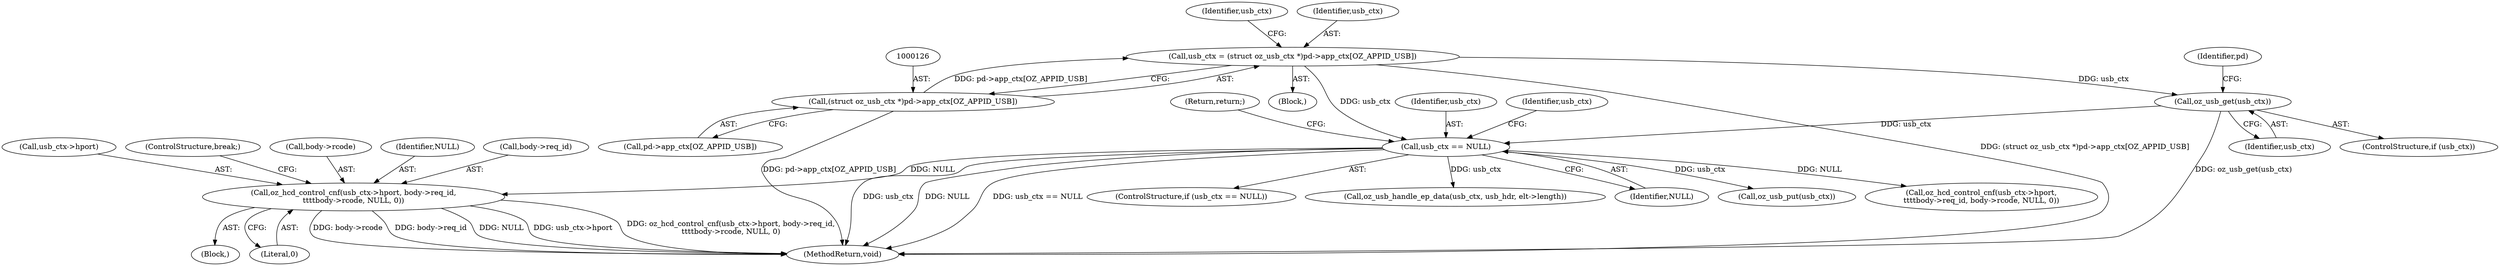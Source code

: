 digraph "0_linux_d114b9fe78c8d6fc6e70808c2092aa307c36dc8e@pointer" {
"1000260" [label="(Call,oz_hcd_control_cnf(usb_ctx->hport, body->req_id,\n\t\t\t\tbody->rcode, NULL, 0))"];
"1000144" [label="(Call,usb_ctx == NULL)"];
"1000134" [label="(Call,oz_usb_get(usb_ctx))"];
"1000123" [label="(Call,usb_ctx = (struct oz_usb_ctx *)pd->app_ctx[OZ_APPID_USB])"];
"1000125" [label="(Call,(struct oz_usb_ctx *)pd->app_ctx[OZ_APPID_USB])"];
"1000267" [label="(Call,body->rcode)"];
"1000147" [label="(Return,return;)"];
"1000335" [label="(MethodReturn,void)"];
"1000270" [label="(Identifier,NULL)"];
"1000264" [label="(Call,body->req_id)"];
"1000127" [label="(Call,pd->app_ctx[OZ_APPID_USB])"];
"1000123" [label="(Call,usb_ctx = (struct oz_usb_ctx *)pd->app_ctx[OZ_APPID_USB])"];
"1000145" [label="(Identifier,usb_ctx)"];
"1000134" [label="(Call,oz_usb_get(usb_ctx))"];
"1000133" [label="(Identifier,usb_ctx)"];
"1000143" [label="(ControlStructure,if (usb_ctx == NULL))"];
"1000325" [label="(Call,oz_usb_handle_ep_data(usb_ctx, usb_hdr, elt->length))"];
"1000260" [label="(Call,oz_hcd_control_cnf(usb_ctx->hport, body->req_id,\n\t\t\t\tbody->rcode, NULL, 0))"];
"1000132" [label="(ControlStructure,if (usb_ctx))"];
"1000125" [label="(Call,(struct oz_usb_ctx *)pd->app_ctx[OZ_APPID_USB])"];
"1000106" [label="(Block,)"];
"1000144" [label="(Call,usb_ctx == NULL)"];
"1000150" [label="(Identifier,usb_ctx)"];
"1000135" [label="(Identifier,usb_ctx)"];
"1000146" [label="(Identifier,NULL)"];
"1000124" [label="(Identifier,usb_ctx)"];
"1000253" [label="(Block,)"];
"1000333" [label="(Call,oz_usb_put(usb_ctx))"];
"1000271" [label="(Literal,0)"];
"1000261" [label="(Call,usb_ctx->hport)"];
"1000272" [label="(ControlStructure,break;)"];
"1000140" [label="(Identifier,pd)"];
"1000281" [label="(Call,oz_hcd_control_cnf(usb_ctx->hport,\n\t\t\t\tbody->req_id, body->rcode, NULL, 0))"];
"1000260" -> "1000253"  [label="AST: "];
"1000260" -> "1000271"  [label="CFG: "];
"1000261" -> "1000260"  [label="AST: "];
"1000264" -> "1000260"  [label="AST: "];
"1000267" -> "1000260"  [label="AST: "];
"1000270" -> "1000260"  [label="AST: "];
"1000271" -> "1000260"  [label="AST: "];
"1000272" -> "1000260"  [label="CFG: "];
"1000260" -> "1000335"  [label="DDG: oz_hcd_control_cnf(usb_ctx->hport, body->req_id,\n\t\t\t\tbody->rcode, NULL, 0)"];
"1000260" -> "1000335"  [label="DDG: body->rcode"];
"1000260" -> "1000335"  [label="DDG: body->req_id"];
"1000260" -> "1000335"  [label="DDG: NULL"];
"1000260" -> "1000335"  [label="DDG: usb_ctx->hport"];
"1000144" -> "1000260"  [label="DDG: NULL"];
"1000144" -> "1000143"  [label="AST: "];
"1000144" -> "1000146"  [label="CFG: "];
"1000145" -> "1000144"  [label="AST: "];
"1000146" -> "1000144"  [label="AST: "];
"1000147" -> "1000144"  [label="CFG: "];
"1000150" -> "1000144"  [label="CFG: "];
"1000144" -> "1000335"  [label="DDG: usb_ctx == NULL"];
"1000144" -> "1000335"  [label="DDG: usb_ctx"];
"1000144" -> "1000335"  [label="DDG: NULL"];
"1000134" -> "1000144"  [label="DDG: usb_ctx"];
"1000123" -> "1000144"  [label="DDG: usb_ctx"];
"1000144" -> "1000281"  [label="DDG: NULL"];
"1000144" -> "1000325"  [label="DDG: usb_ctx"];
"1000144" -> "1000333"  [label="DDG: usb_ctx"];
"1000134" -> "1000132"  [label="AST: "];
"1000134" -> "1000135"  [label="CFG: "];
"1000135" -> "1000134"  [label="AST: "];
"1000140" -> "1000134"  [label="CFG: "];
"1000134" -> "1000335"  [label="DDG: oz_usb_get(usb_ctx)"];
"1000123" -> "1000134"  [label="DDG: usb_ctx"];
"1000123" -> "1000106"  [label="AST: "];
"1000123" -> "1000125"  [label="CFG: "];
"1000124" -> "1000123"  [label="AST: "];
"1000125" -> "1000123"  [label="AST: "];
"1000133" -> "1000123"  [label="CFG: "];
"1000123" -> "1000335"  [label="DDG: (struct oz_usb_ctx *)pd->app_ctx[OZ_APPID_USB]"];
"1000125" -> "1000123"  [label="DDG: pd->app_ctx[OZ_APPID_USB]"];
"1000125" -> "1000127"  [label="CFG: "];
"1000126" -> "1000125"  [label="AST: "];
"1000127" -> "1000125"  [label="AST: "];
"1000125" -> "1000335"  [label="DDG: pd->app_ctx[OZ_APPID_USB]"];
}
